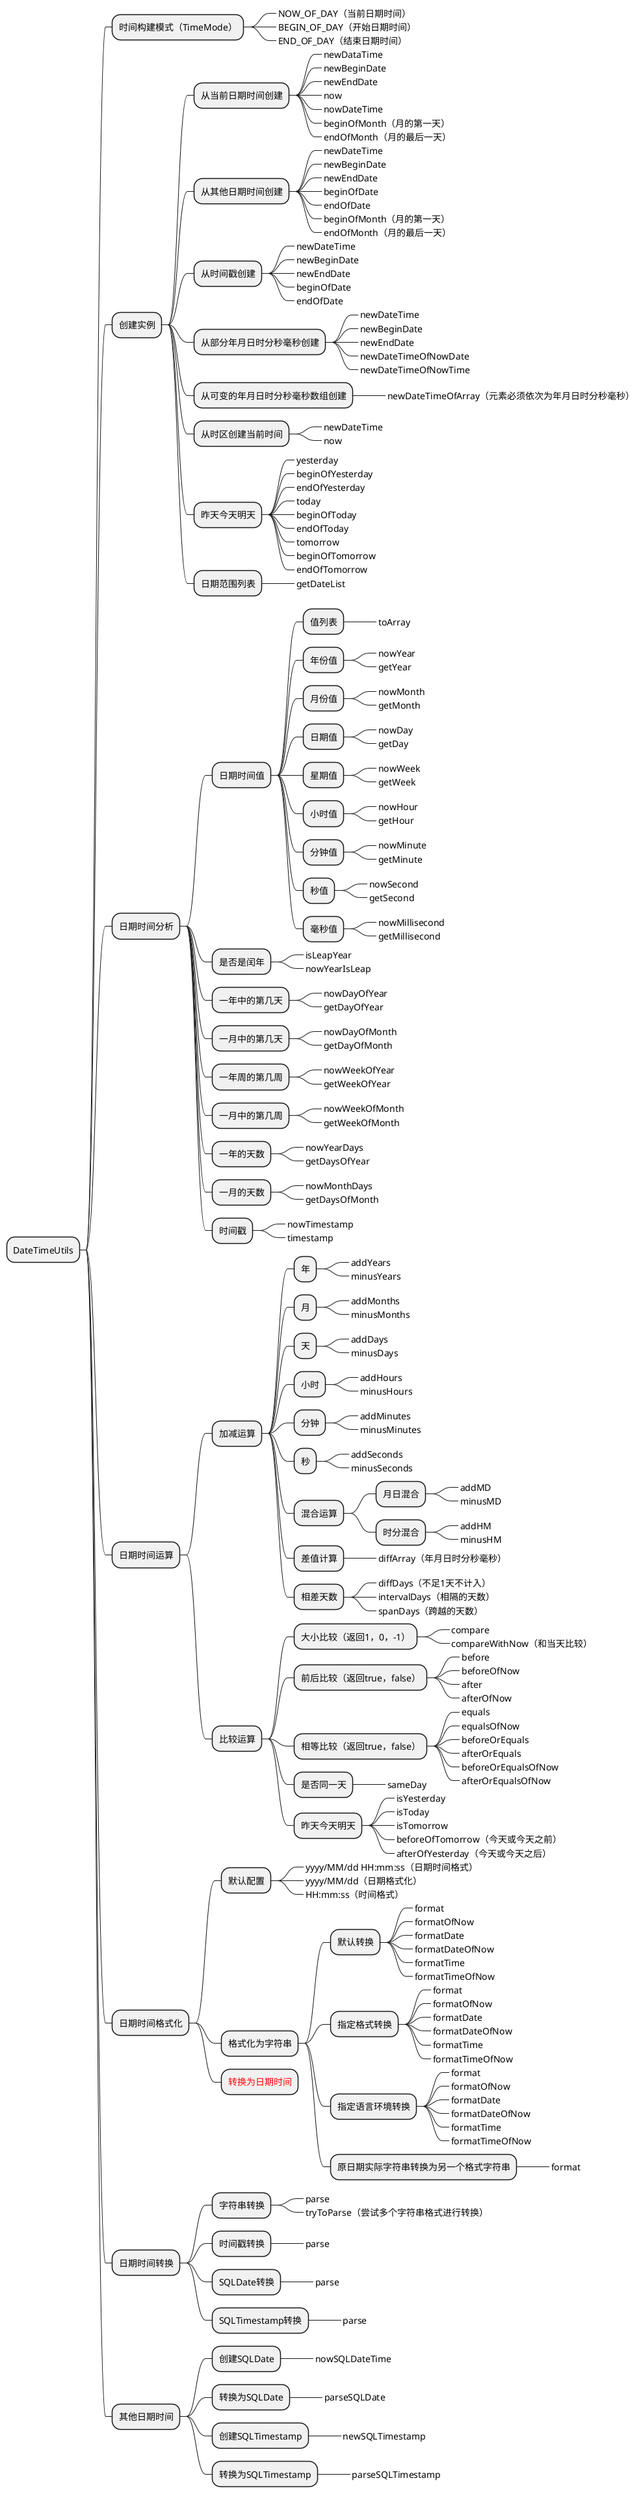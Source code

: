 @startmindmap
* DateTimeUtils

** 时间构建模式（TimeMode）
***_ NOW_OF_DAY（当前日期时间）
***_ BEGIN_OF_DAY（开始日期时间）
***_ END_OF_DAY（结束日期时间）

** 创建实例
*** 从当前日期时间创建
****_ newDataTime
****_ newBeginDate
****_ newEndDate
****_ now
****_ nowDateTime
****_ beginOfMonth（月的第一天）
****_ endOfMonth（月的最后一天）
*** 从其他日期时间创建
****_ newDateTime
****_ newBeginDate
****_ newEndDate
****_ beginOfDate
****_ endOfDate
****_ beginOfMonth（月的第一天）
****_ endOfMonth（月的最后一天）
*** 从时间戳创建
****_ newDateTime
****_ newBeginDate
****_ newEndDate
****_ beginOfDate
****_ endOfDate
*** 从部分年月日时分秒毫秒创建
****_ newDateTime
****_ newBeginDate
****_ newEndDate
****_ newDateTimeOfNowDate
****_ newDateTimeOfNowTime
*** 从可变的年月日时分秒毫秒数组创建
****_ newDateTimeOfArray（元素必须依次为年月日时分秒毫秒）
*** 从时区创建当前时间
****_ newDateTime
****_ now
*** 昨天今天明天
****_ yesterday
****_ beginOfYesterday
****_ endOfYesterday
****_ today
****_ beginOfToday
****_ endOfToday
****_ tomorrow
****_ beginOfTomorrow
****_ endOfTomorrow
*** 日期范围列表
****_ getDateList

** 日期时间分析
*** 日期时间值
**** 值列表
*****_ toArray
**** 年份值
*****_ nowYear
*****_ getYear
**** 月份值
*****_ nowMonth
*****_ getMonth
**** 日期值
*****_ nowDay
*****_ getDay
**** 星期值
*****_ nowWeek
*****_ getWeek
**** 小时值
*****_ nowHour
*****_ getHour
**** 分钟值
*****_ nowMinute
*****_ getMinute
**** 秒值
*****_ nowSecond
*****_ getSecond
**** 毫秒值
*****_ nowMillisecond
*****_ getMillisecond
*** 是否是闰年
****_ isLeapYear
****_ nowYearIsLeap
*** 一年中的第几天
****_ nowDayOfYear
****_ getDayOfYear
*** 一月中的第几天
****_ nowDayOfMonth
****_ getDayOfMonth
*** 一年周的第几周
****_ nowWeekOfYear
****_ getWeekOfYear
*** 一月中的第几周
****_ nowWeekOfMonth
****_ getWeekOfMonth
*** 一年的天数
****_ nowYearDays
****_ getDaysOfYear
*** 一月的天数
****_ nowMonthDays
****_ getDaysOfMonth
*** 时间戳
****_ nowTimestamp
****_ timestamp


** 日期时间运算
*** 加减运算
**** 年
*****_ addYears
*****_ minusYears
**** 月
*****_ addMonths
*****_ minusMonths
**** 天
*****_ addDays
*****_ minusDays
**** 小时
*****_ addHours
*****_ minusHours
**** 分钟
*****_ addMinutes
*****_ minusMinutes
**** 秒
*****_ addSeconds
*****_ minusSeconds
**** 混合运算
***** 月日混合
******_ addMD
******_ minusMD
***** 时分混合
******_ addHM
******_ minusHM
**** 差值计算
*****_ diffArray（年月日时分秒毫秒）
**** 相差天数
*****_ diffDays（不足1天不计入）
*****_ intervalDays（相隔的天数）
*****_ spanDays（跨越的天数）
*** 比较运算
**** 大小比较（返回1，0，-1）
*****_ compare
*****_ compareWithNow（和当天比较）
**** 前后比较（返回true，false）
*****_ before
*****_ beforeOfNow
*****_ after
*****_ afterOfNow
**** 相等比较（返回true，false）
*****_ equals
*****_ equalsOfNow
*****_ beforeOrEquals
*****_ afterOrEquals
*****_ beforeOrEqualsOfNow
*****_ afterOrEqualsOfNow
**** 是否同一天
*****_ sameDay
**** 昨天今天明天
*****_ isYesterday
*****_ isToday
*****_ isTomorrow
*****_ beforeOfTomorrow（今天或今天之前）
*****_ afterOfYesterday（今天或今天之后）


** 日期时间格式化
*** 默认配置
****_ yyyy/MM/dd HH:mm:ss（日期时间格式）
****_ yyyy/MM/dd（日期格式化）
****_ HH:mm:ss（时间格式）
*** 格式化为字符串
**** 默认转换
*****_ format
*****_ formatOfNow
*****_ formatDate
*****_ formatDateOfNow
*****_ formatTime
*****_ formatTimeOfNow
**** 指定格式转换
*****_ format
*****_ formatOfNow
*****_ formatDate
*****_ formatDateOfNow
*****_ formatTime
*****_ formatTimeOfNow
**** 指定语言环境转换
*****_ format
*****_ formatOfNow
*****_ formatDate
*****_ formatDateOfNow
*****_ formatTime
*****_ formatTimeOfNow
**** 原日期实际字符串转换为另一个格式字符串
*****_ format
*** <font color=red>转换为日期时间</font>


** 日期时间转换
*** 字符串转换
****_ parse
****_ tryToParse（尝试多个字符串格式进行转换）
*** 时间戳转换
****_ parse
*** SQLDate转换
****_ parse
*** SQLTimestamp转换
****_ parse

** 其他日期时间
*** 创建SQLDate
****_ nowSQLDateTime
*** 转换为SQLDate
****_ parseSQLDate
*** 创建SQLTimestamp
****_ newSQLTimestamp
*** 转换为SQLTimestamp
****_ parseSQLTimestamp




@endmindmap